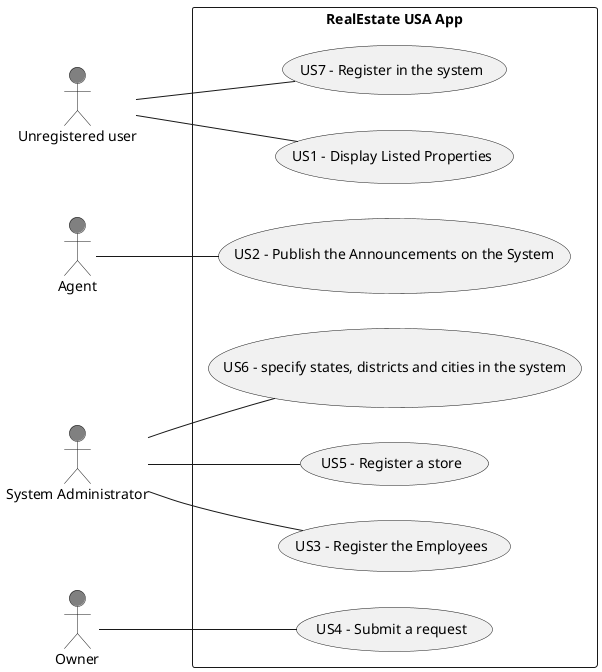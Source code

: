 @startuml
left to right direction

actor "Unregistered user" as unUser #grey
actor "Agent" as Agent #grey
actor "System Administrator" as Admin #grey
actor "Owner" as Owner #grey

rectangle "RealEstate USA App"{
 usecase "US1 - Display Listed Properties" as UC1
 usecase "US7 - Register in the system" as UC7
 usecase "US2 - Publish the Announcements on the System" as UC2
 usecase "US4 - Submit a request" as UC4
 usecase "US5 - Register a store" as UC5
 usecase "US3 - Register the Employees" as UC3
 usecase "US6 - specify states, districts and cities in the system" as UC6
 }
 unUser -- UC1
 Agent -- UC2
 Admin -- UC5
 Admin -- UC6
 Admin -- UC3
 Owner -- UC4
 unUser -- UC7
@enduml